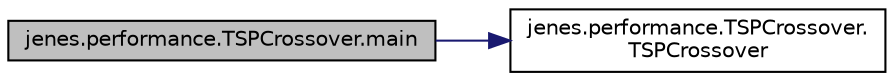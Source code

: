 digraph "jenes.performance.TSPCrossover.main"
{
  edge [fontname="Helvetica",fontsize="10",labelfontname="Helvetica",labelfontsize="10"];
  node [fontname="Helvetica",fontsize="10",shape=record];
  rankdir="LR";
  Node1 [label="jenes.performance.TSPCrossover.main",height=0.2,width=0.4,color="black", fillcolor="grey75", style="filled" fontcolor="black"];
  Node1 -> Node2 [color="midnightblue",fontsize="10",style="solid",fontname="Helvetica"];
  Node2 [label="jenes.performance.TSPCrossover.\lTSPCrossover",height=0.2,width=0.4,color="black", fillcolor="white", style="filled",URL="$classjenes_1_1performance_1_1_t_s_p_crossover.html#a176bd2a0297786392cb4a8f5865cf97a"];
}
